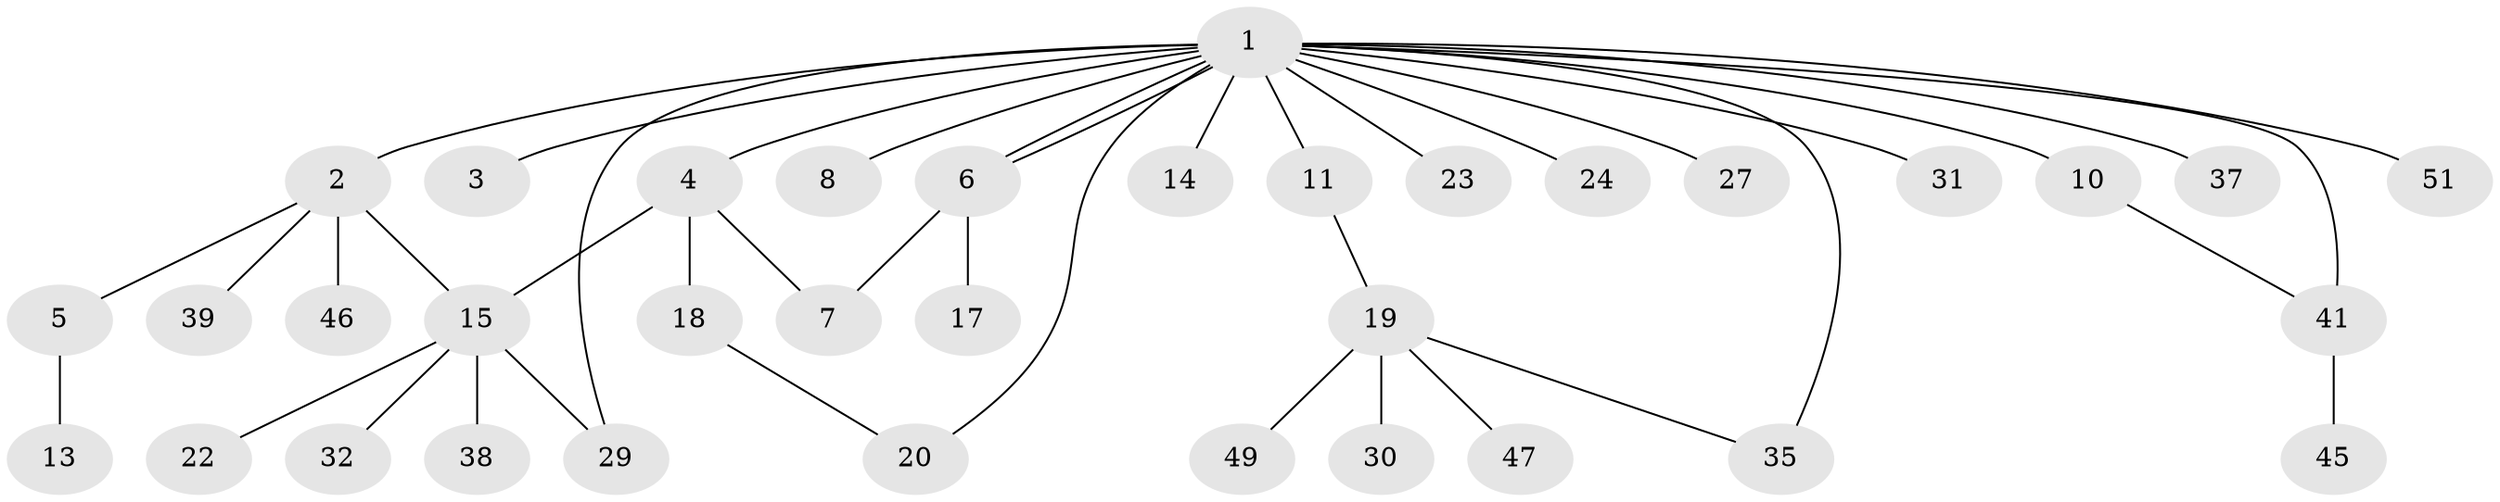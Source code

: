 // Generated by graph-tools (version 1.1) at 2025/23/03/03/25 07:23:51]
// undirected, 35 vertices, 41 edges
graph export_dot {
graph [start="1"]
  node [color=gray90,style=filled];
  1 [super="+12"];
  2 [super="+50"];
  3 [super="+28"];
  4 [super="+42"];
  5 [super="+33"];
  6 [super="+48"];
  7 [super="+9"];
  8;
  10 [super="+34"];
  11;
  13;
  14 [super="+36"];
  15 [super="+16"];
  17 [super="+21"];
  18;
  19 [super="+25"];
  20 [super="+26"];
  22 [super="+40"];
  23;
  24 [super="+43"];
  27;
  29;
  30;
  31;
  32;
  35 [super="+44"];
  37;
  38;
  39;
  41;
  45;
  46;
  47;
  49;
  51;
  1 -- 2;
  1 -- 3 [weight=2];
  1 -- 4;
  1 -- 6;
  1 -- 6;
  1 -- 8;
  1 -- 10;
  1 -- 11;
  1 -- 14 [weight=2];
  1 -- 20;
  1 -- 23;
  1 -- 27;
  1 -- 29;
  1 -- 31;
  1 -- 37;
  1 -- 41 [weight=2];
  1 -- 51;
  1 -- 24;
  1 -- 35;
  2 -- 5;
  2 -- 15;
  2 -- 39;
  2 -- 46;
  4 -- 18;
  4 -- 15;
  4 -- 7;
  5 -- 13;
  6 -- 7;
  6 -- 17;
  10 -- 41;
  11 -- 19;
  15 -- 32;
  15 -- 38;
  15 -- 29;
  15 -- 22;
  18 -- 20;
  19 -- 30;
  19 -- 35;
  19 -- 47;
  19 -- 49;
  41 -- 45;
}
